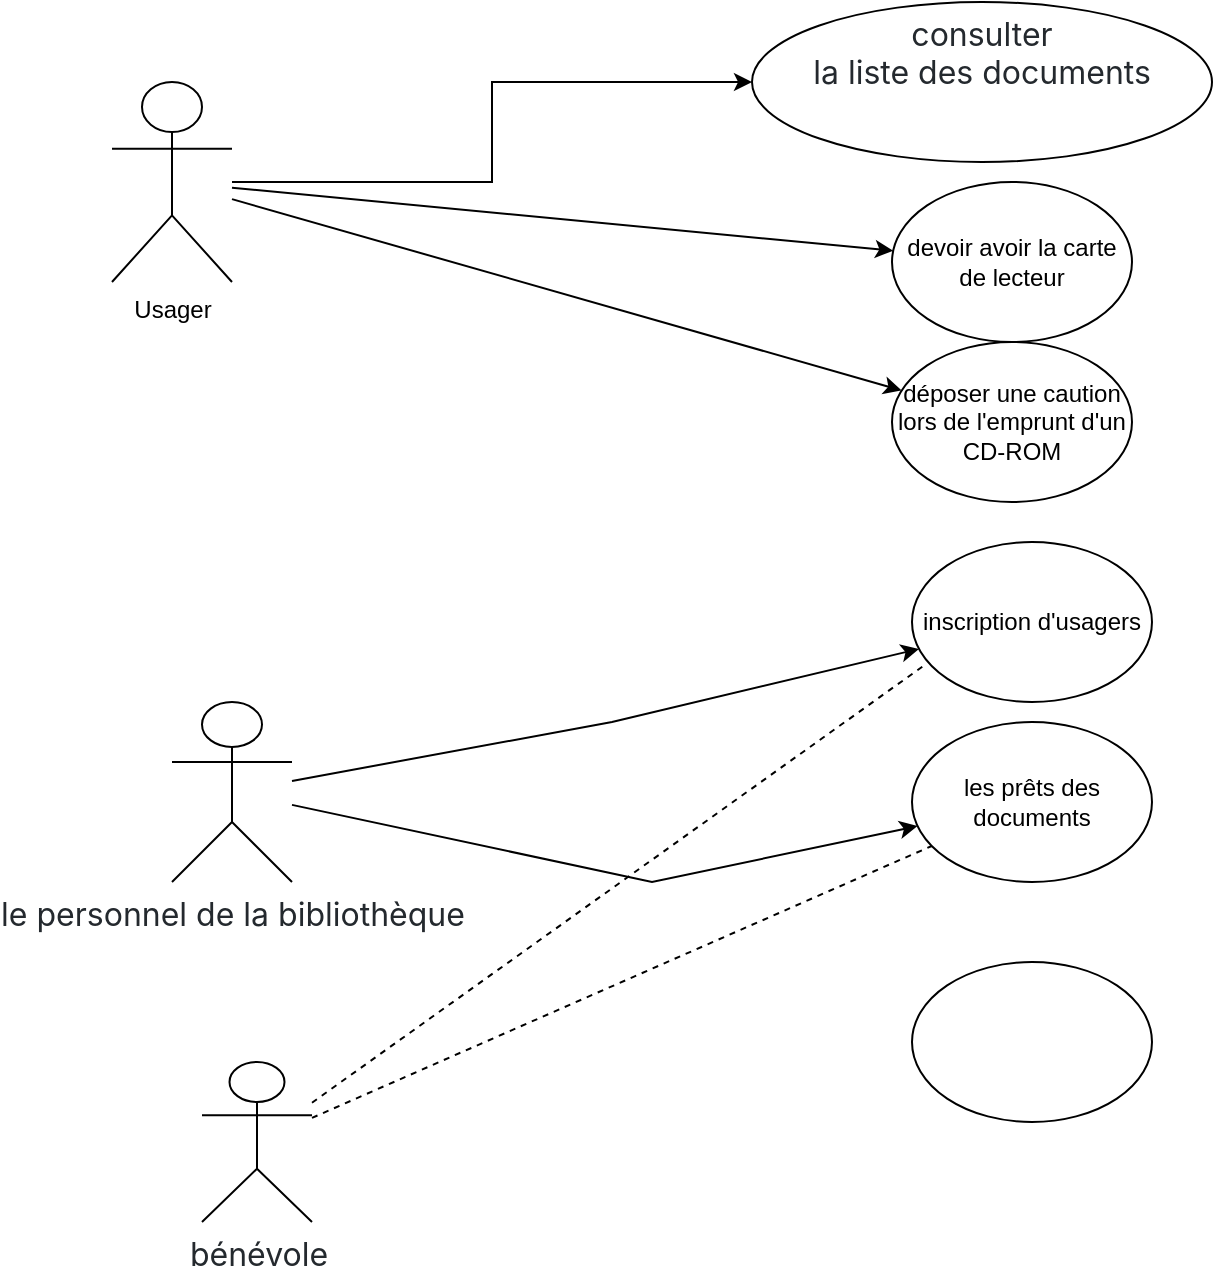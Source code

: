 <mxfile version="18.1.3" type="github">
  <diagram id="TIwFLtDdvszJhbBEy6wE" name="Page-1">
    <mxGraphModel dx="1038" dy="497" grid="1" gridSize="10" guides="1" tooltips="1" connect="1" arrows="1" fold="1" page="1" pageScale="1" pageWidth="850" pageHeight="1100" math="0" shadow="0">
      <root>
        <mxCell id="0" />
        <mxCell id="1" parent="0" />
        <mxCell id="JWOy4Nl12caiLx8iJXzI-15" value="" style="edgeStyle=orthogonalEdgeStyle;rounded=0;orthogonalLoop=1;jettySize=auto;html=1;" edge="1" parent="1" source="JWOy4Nl12caiLx8iJXzI-1" target="JWOy4Nl12caiLx8iJXzI-14">
          <mxGeometry relative="1" as="geometry" />
        </mxCell>
        <object label="Usager&lt;br&gt;" id="JWOy4Nl12caiLx8iJXzI-1">
          <mxCell style="shape=umlActor;verticalLabelPosition=bottom;verticalAlign=top;html=1;outlineConnect=0;shadow=0;sketch=0;" vertex="1" parent="1">
            <mxGeometry x="60" y="50" width="60" height="100" as="geometry" />
          </mxCell>
        </object>
        <mxCell id="JWOy4Nl12caiLx8iJXzI-14" value="&lt;span style=&quot;color: rgb(36, 41, 46); font-family: -apple-system, BlinkMacSystemFont, &amp;quot;Segoe UI&amp;quot;, Helvetica, Arial, sans-serif, &amp;quot;Apple Color Emoji&amp;quot;, &amp;quot;Segoe UI Emoji&amp;quot;; font-size: 16px; text-align: left; background-color: rgb(255, 255, 255);&quot;&gt;consulter&lt;br&gt;la liste des documents&lt;br&gt;&lt;/span&gt;" style="ellipse;whiteSpace=wrap;html=1;verticalAlign=top;shadow=0;sketch=0;" vertex="1" parent="1">
          <mxGeometry x="380" y="10" width="230" height="80" as="geometry" />
        </mxCell>
        <mxCell id="JWOy4Nl12caiLx8iJXzI-17" value="devoir avoir la carte de lecteur" style="ellipse;whiteSpace=wrap;html=1;shadow=0;sketch=0;" vertex="1" parent="1">
          <mxGeometry x="450" y="100" width="120" height="80" as="geometry" />
        </mxCell>
        <mxCell id="JWOy4Nl12caiLx8iJXzI-19" value="" style="endArrow=classic;html=1;rounded=0;" edge="1" parent="1" source="JWOy4Nl12caiLx8iJXzI-1" target="JWOy4Nl12caiLx8iJXzI-17">
          <mxGeometry width="50" height="50" relative="1" as="geometry">
            <mxPoint x="180" y="190" as="sourcePoint" />
            <mxPoint x="230" y="140" as="targetPoint" />
          </mxGeometry>
        </mxCell>
        <mxCell id="JWOy4Nl12caiLx8iJXzI-20" value="déposer une caution lors de l&#39;emprunt d&#39;un CD-ROM" style="ellipse;whiteSpace=wrap;html=1;shadow=0;sketch=0;" vertex="1" parent="1">
          <mxGeometry x="450" y="180" width="120" height="80" as="geometry" />
        </mxCell>
        <mxCell id="JWOy4Nl12caiLx8iJXzI-21" value="" style="endArrow=classic;html=1;rounded=0;" edge="1" parent="1" source="JWOy4Nl12caiLx8iJXzI-1" target="JWOy4Nl12caiLx8iJXzI-20">
          <mxGeometry width="50" height="50" relative="1" as="geometry">
            <mxPoint x="180" y="230" as="sourcePoint" />
            <mxPoint x="230" y="180" as="targetPoint" />
          </mxGeometry>
        </mxCell>
        <mxCell id="JWOy4Nl12caiLx8iJXzI-22" value="&lt;span style=&quot;color: rgb(36, 41, 46); font-family: -apple-system, BlinkMacSystemFont, &amp;quot;Segoe UI&amp;quot;, Helvetica, Arial, sans-serif, &amp;quot;Apple Color Emoji&amp;quot;, &amp;quot;Segoe UI Emoji&amp;quot;; font-size: 16px; text-align: left; background-color: rgb(255, 255, 255);&quot;&gt;le personnel de la bibliothèque&lt;/span&gt;" style="shape=umlActor;verticalLabelPosition=bottom;verticalAlign=top;html=1;outlineConnect=0;shadow=0;sketch=0;" vertex="1" parent="1">
          <mxGeometry x="90" y="360" width="60" height="90" as="geometry" />
        </mxCell>
        <mxCell id="JWOy4Nl12caiLx8iJXzI-23" value="inscription d&#39;usagers" style="ellipse;whiteSpace=wrap;html=1;shadow=0;sketch=0;" vertex="1" parent="1">
          <mxGeometry x="460" y="280" width="120" height="80" as="geometry" />
        </mxCell>
        <mxCell id="JWOy4Nl12caiLx8iJXzI-24" value="" style="endArrow=classic;html=1;rounded=0;" edge="1" parent="1" source="JWOy4Nl12caiLx8iJXzI-22" target="JWOy4Nl12caiLx8iJXzI-23">
          <mxGeometry width="50" height="50" relative="1" as="geometry">
            <mxPoint x="400" y="550" as="sourcePoint" />
            <mxPoint x="450" y="500" as="targetPoint" />
            <Array as="points">
              <mxPoint x="310" y="370" />
            </Array>
          </mxGeometry>
        </mxCell>
        <mxCell id="JWOy4Nl12caiLx8iJXzI-25" value="&lt;div style=&quot;&quot;&gt;les prêts des documents&lt;/div&gt;" style="ellipse;whiteSpace=wrap;html=1;shadow=0;sketch=0;align=center;" vertex="1" parent="1">
          <mxGeometry x="460" y="370" width="120" height="80" as="geometry" />
        </mxCell>
        <mxCell id="JWOy4Nl12caiLx8iJXzI-27" value="" style="endArrow=classic;html=1;rounded=0;" edge="1" parent="1" source="JWOy4Nl12caiLx8iJXzI-22" target="JWOy4Nl12caiLx8iJXzI-25">
          <mxGeometry width="50" height="50" relative="1" as="geometry">
            <mxPoint x="400" y="350" as="sourcePoint" />
            <mxPoint x="450" y="300" as="targetPoint" />
            <Array as="points">
              <mxPoint x="330" y="450" />
            </Array>
          </mxGeometry>
        </mxCell>
        <mxCell id="JWOy4Nl12caiLx8iJXzI-28" value="&lt;span style=&quot;color: rgb(36, 41, 46); font-family: -apple-system, BlinkMacSystemFont, &amp;quot;Segoe UI&amp;quot;, Helvetica, Arial, sans-serif, &amp;quot;Apple Color Emoji&amp;quot;, &amp;quot;Segoe UI Emoji&amp;quot;; font-size: 16px; text-align: left; background-color: rgb(255, 255, 255);&quot;&gt;bénévole&lt;/span&gt;" style="shape=umlActor;verticalLabelPosition=bottom;verticalAlign=top;html=1;outlineConnect=0;shadow=0;sketch=0;" vertex="1" parent="1">
          <mxGeometry x="105" y="540" width="55" height="80" as="geometry" />
        </mxCell>
        <mxCell id="JWOy4Nl12caiLx8iJXzI-30" value="" style="endArrow=none;dashed=1;html=1;rounded=0;" edge="1" parent="1" source="JWOy4Nl12caiLx8iJXzI-28" target="JWOy4Nl12caiLx8iJXzI-25">
          <mxGeometry width="50" height="50" relative="1" as="geometry">
            <mxPoint x="400" y="650" as="sourcePoint" />
            <mxPoint x="330" y="450" as="targetPoint" />
          </mxGeometry>
        </mxCell>
        <mxCell id="JWOy4Nl12caiLx8iJXzI-31" value="" style="endArrow=none;dashed=1;html=1;rounded=0;entryX=0.05;entryY=0.772;entryDx=0;entryDy=0;entryPerimeter=0;" edge="1" parent="1" source="JWOy4Nl12caiLx8iJXzI-28" target="JWOy4Nl12caiLx8iJXzI-23">
          <mxGeometry width="50" height="50" relative="1" as="geometry">
            <mxPoint x="170" y="571.899" as="sourcePoint" />
            <mxPoint x="340" y="360" as="targetPoint" />
          </mxGeometry>
        </mxCell>
        <mxCell id="JWOy4Nl12caiLx8iJXzI-32" value="" style="ellipse;whiteSpace=wrap;html=1;shadow=0;sketch=0;" vertex="1" parent="1">
          <mxGeometry x="460" y="490" width="120" height="80" as="geometry" />
        </mxCell>
      </root>
    </mxGraphModel>
  </diagram>
</mxfile>
